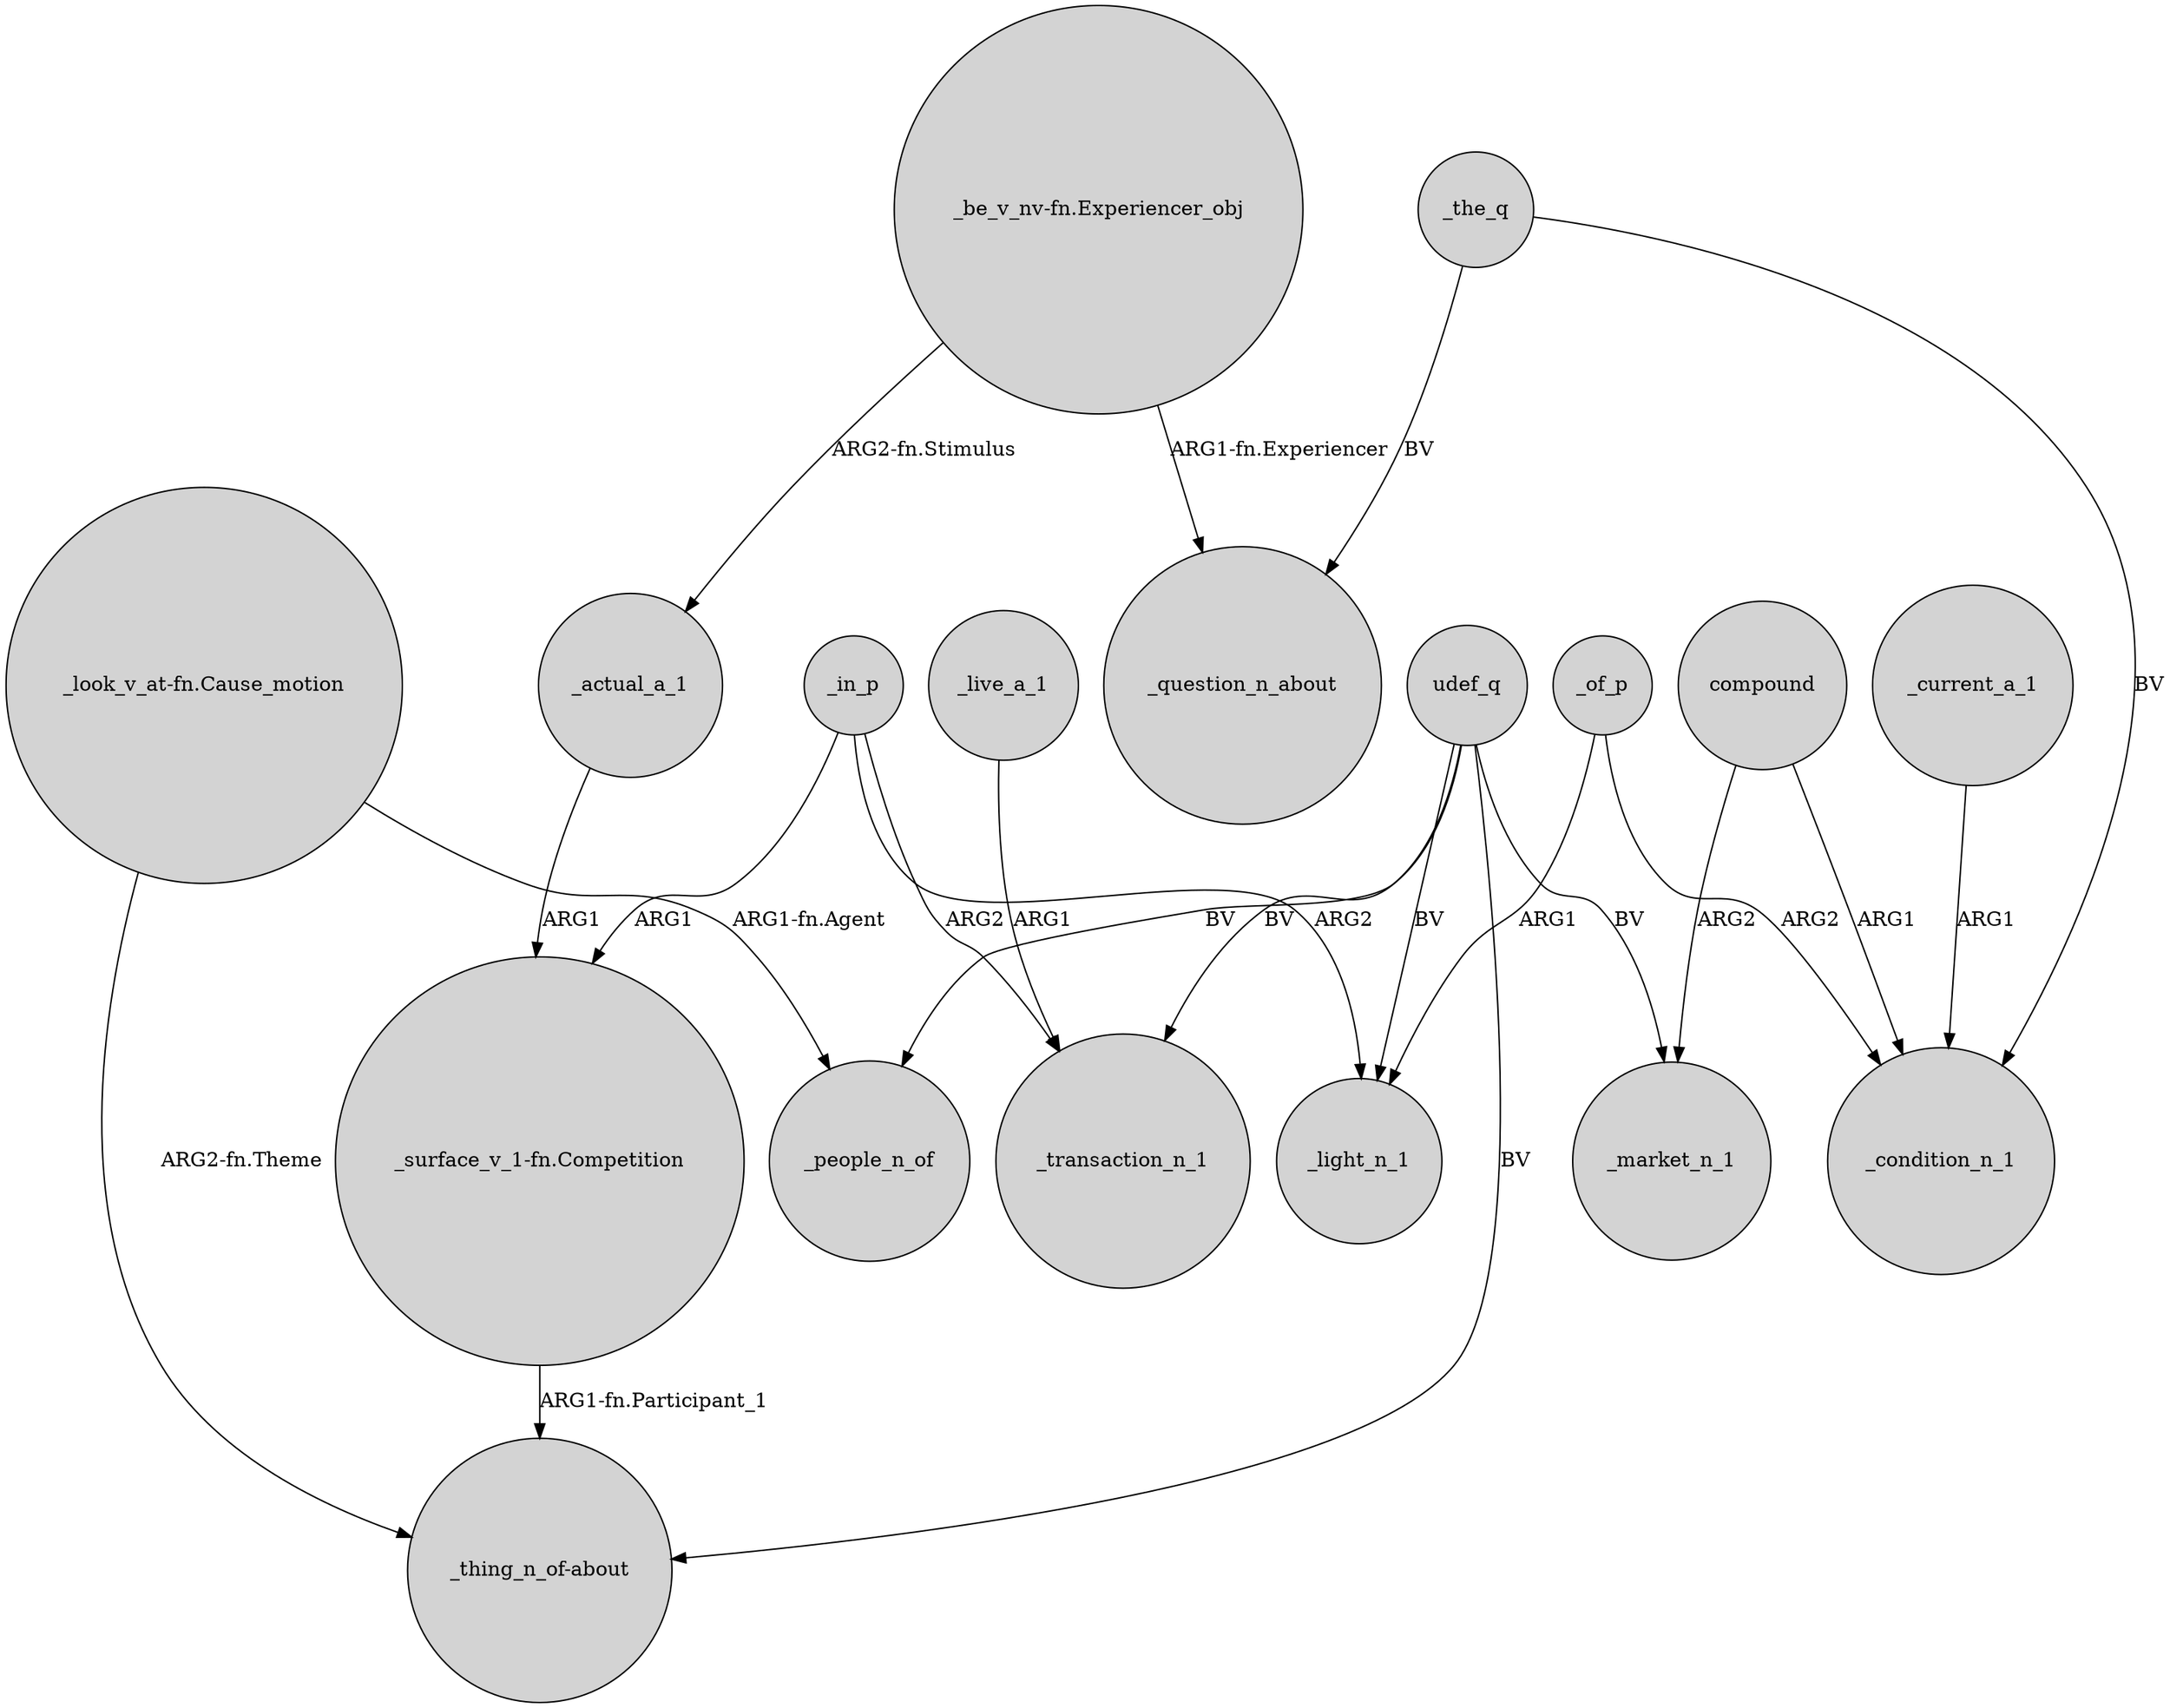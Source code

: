 digraph {
	node [shape=circle style=filled]
	udef_q -> _people_n_of [label=BV]
	_of_p -> _light_n_1 [label=ARG1]
	udef_q -> _market_n_1 [label=BV]
	"_look_v_at-fn.Cause_motion" -> _people_n_of [label="ARG1-fn.Agent"]
	udef_q -> _light_n_1 [label=BV]
	"_surface_v_1-fn.Competition" -> "_thing_n_of-about" [label="ARG1-fn.Participant_1"]
	compound -> _market_n_1 [label=ARG2]
	"_be_v_nv-fn.Experiencer_obj" -> _question_n_about [label="ARG1-fn.Experiencer"]
	_the_q -> _question_n_about [label=BV]
	_actual_a_1 -> "_surface_v_1-fn.Competition" [label=ARG1]
	_the_q -> _condition_n_1 [label=BV]
	_in_p -> "_surface_v_1-fn.Competition" [label=ARG1]
	compound -> _condition_n_1 [label=ARG1]
	"_be_v_nv-fn.Experiencer_obj" -> _actual_a_1 [label="ARG2-fn.Stimulus"]
	_in_p -> _light_n_1 [label=ARG2]
	udef_q -> "_thing_n_of-about" [label=BV]
	udef_q -> _transaction_n_1 [label=BV]
	_of_p -> _condition_n_1 [label=ARG2]
	_in_p -> _transaction_n_1 [label=ARG2]
	_live_a_1 -> _transaction_n_1 [label=ARG1]
	"_look_v_at-fn.Cause_motion" -> "_thing_n_of-about" [label="ARG2-fn.Theme"]
	_current_a_1 -> _condition_n_1 [label=ARG1]
}

